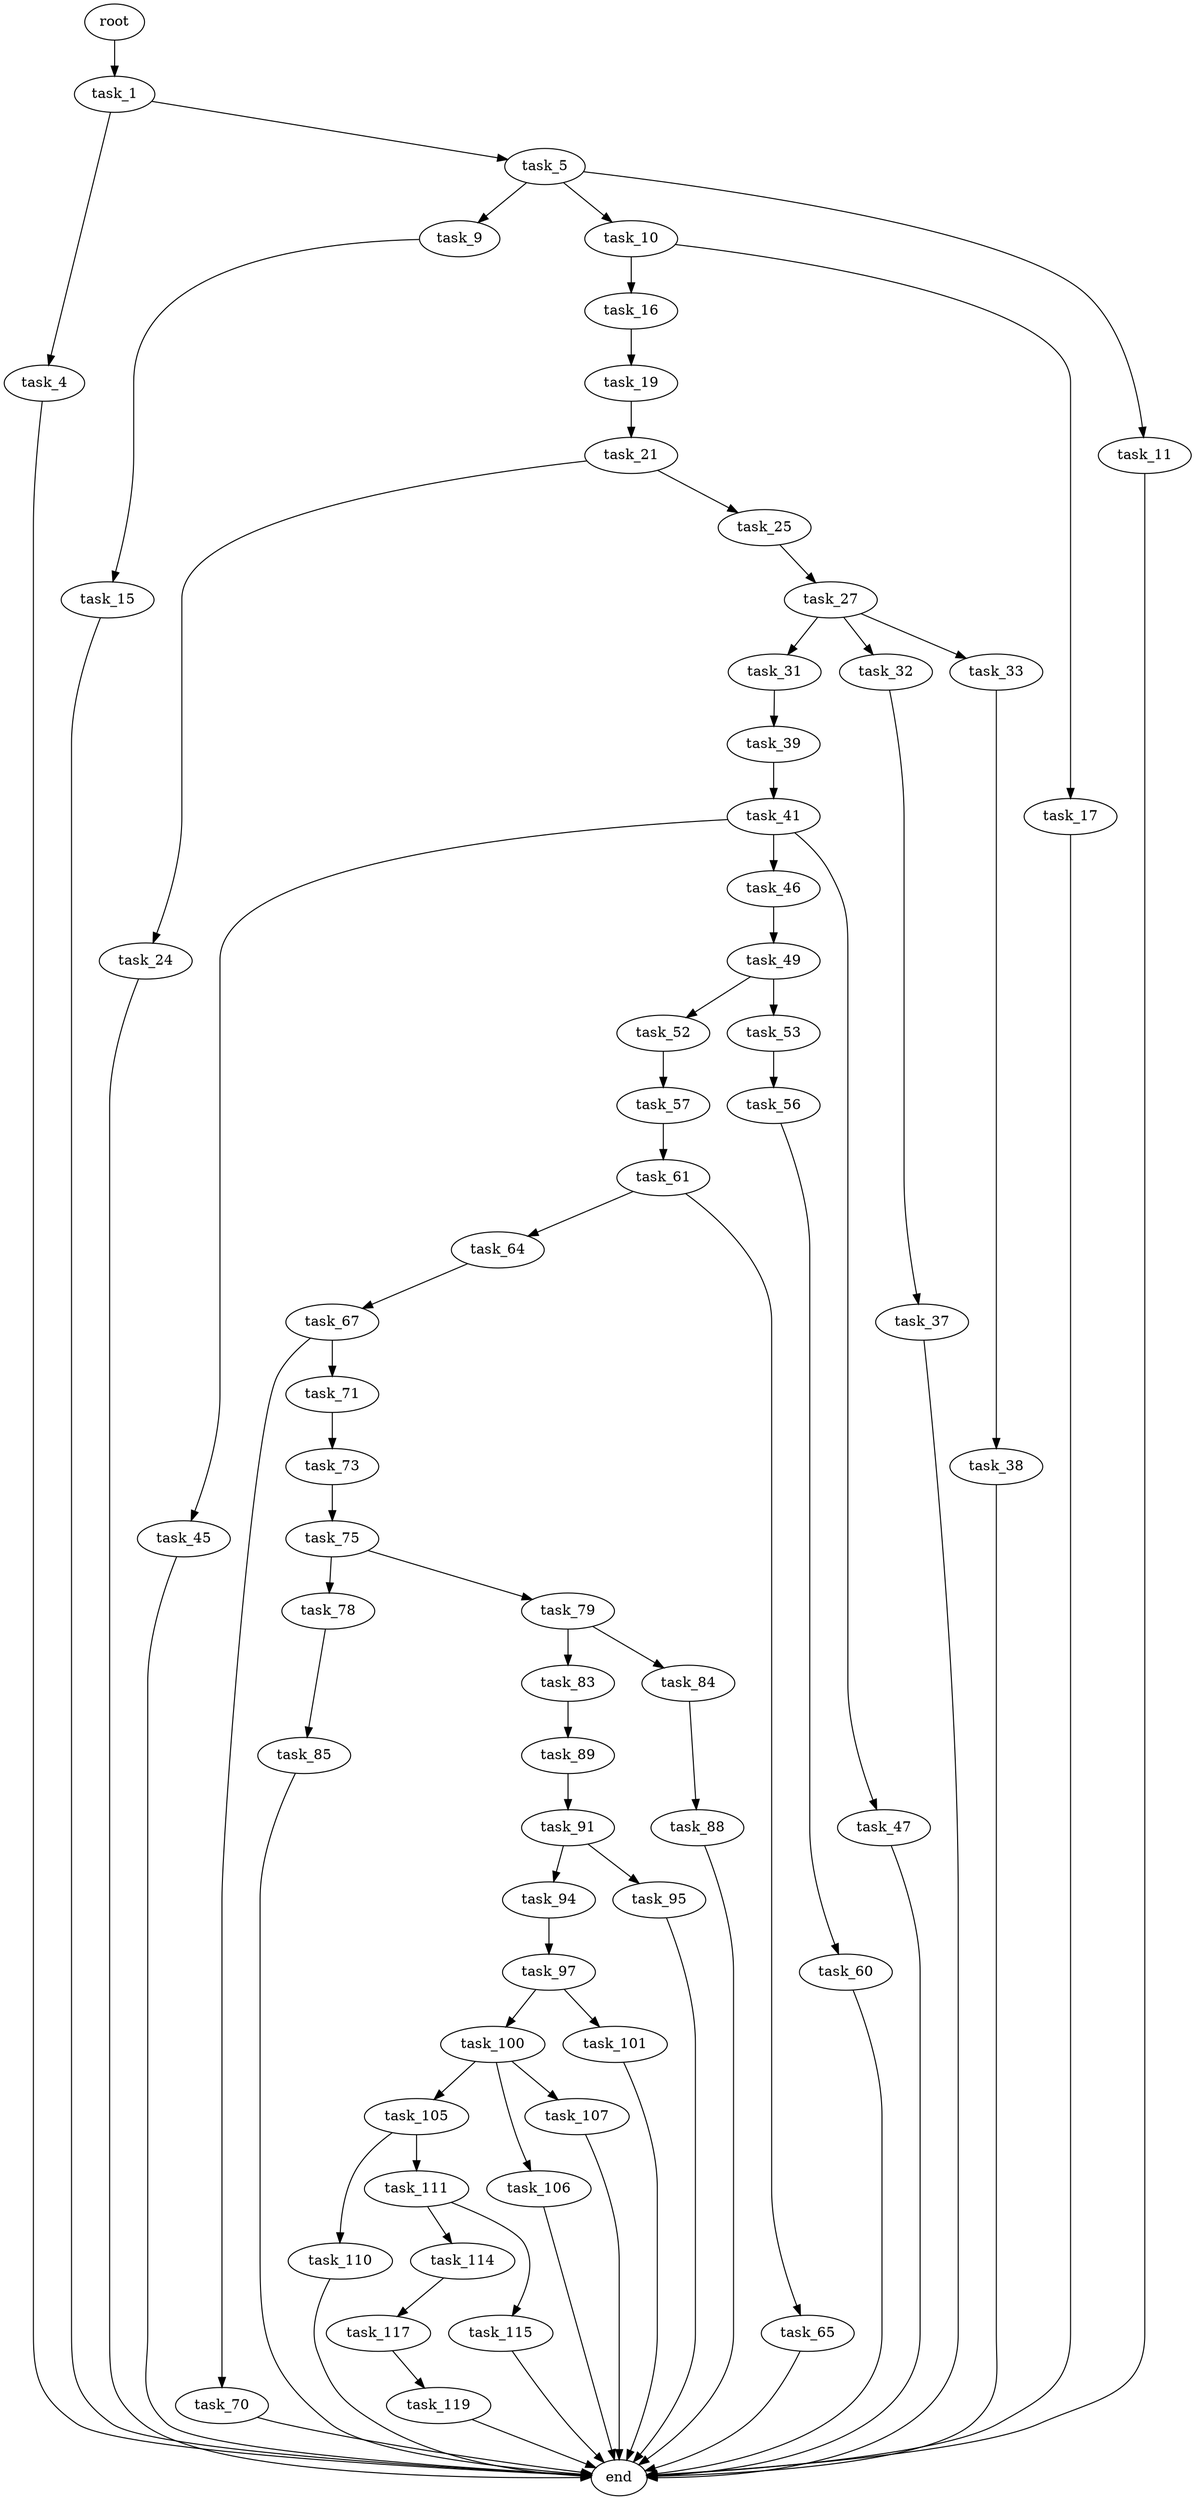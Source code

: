digraph G {
  root [size="0.000000"];
  task_1 [size="231928233984.000000"];
  task_4 [size="7783021894.000000"];
  task_5 [size="653997267796.000000"];
  end [size="0.000000"];
  task_9 [size="467159479417.000000"];
  task_10 [size="36467318022.000000"];
  task_11 [size="23233769000.000000"];
  task_15 [size="1065423146222.000000"];
  task_16 [size="169728180596.000000"];
  task_17 [size="68719476736.000000"];
  task_19 [size="549755813888.000000"];
  task_21 [size="324023286556.000000"];
  task_24 [size="549755813888.000000"];
  task_25 [size="68719476736.000000"];
  task_27 [size="661658411934.000000"];
  task_31 [size="28991029248.000000"];
  task_32 [size="2427190332.000000"];
  task_33 [size="1178062630886.000000"];
  task_39 [size="782757789696.000000"];
  task_37 [size="234306183293.000000"];
  task_38 [size="782757789696.000000"];
  task_41 [size="28991029248.000000"];
  task_45 [size="7357364647.000000"];
  task_46 [size="5819560601.000000"];
  task_47 [size="102320661624.000000"];
  task_49 [size="549755813888.000000"];
  task_52 [size="612739948.000000"];
  task_53 [size="22958543109.000000"];
  task_57 [size="25644050072.000000"];
  task_56 [size="326238983499.000000"];
  task_60 [size="759274912.000000"];
  task_61 [size="368728919357.000000"];
  task_64 [size="10667975274.000000"];
  task_65 [size="782757789696.000000"];
  task_67 [size="477858009498.000000"];
  task_70 [size="1408578156484.000000"];
  task_71 [size="89089720044.000000"];
  task_73 [size="1073741824000.000000"];
  task_75 [size="782757789696.000000"];
  task_78 [size="46147182017.000000"];
  task_79 [size="7427539904.000000"];
  task_85 [size="33892745732.000000"];
  task_83 [size="936352208938.000000"];
  task_84 [size="368293445632.000000"];
  task_89 [size="63961572989.000000"];
  task_88 [size="5415022106.000000"];
  task_91 [size="782757789696.000000"];
  task_94 [size="68719476736.000000"];
  task_95 [size="231928233984.000000"];
  task_97 [size="231928233984.000000"];
  task_100 [size="782757789696.000000"];
  task_101 [size="25884047494.000000"];
  task_105 [size="344781871301.000000"];
  task_106 [size="1073741824000.000000"];
  task_107 [size="531644782805.000000"];
  task_110 [size="5421410468.000000"];
  task_111 [size="68719476736.000000"];
  task_114 [size="10817260912.000000"];
  task_115 [size="549755813888.000000"];
  task_117 [size="431031175285.000000"];
  task_119 [size="1049637199552.000000"];

  root -> task_1 [size="1.000000"];
  task_1 -> task_4 [size="301989888.000000"];
  task_1 -> task_5 [size="301989888.000000"];
  task_4 -> end [size="1.000000"];
  task_5 -> task_9 [size="411041792.000000"];
  task_5 -> task_10 [size="411041792.000000"];
  task_5 -> task_11 [size="411041792.000000"];
  task_9 -> task_15 [size="411041792.000000"];
  task_10 -> task_16 [size="838860800.000000"];
  task_10 -> task_17 [size="838860800.000000"];
  task_11 -> end [size="1.000000"];
  task_15 -> end [size="1.000000"];
  task_16 -> task_19 [size="301989888.000000"];
  task_17 -> end [size="1.000000"];
  task_19 -> task_21 [size="536870912.000000"];
  task_21 -> task_24 [size="209715200.000000"];
  task_21 -> task_25 [size="209715200.000000"];
  task_24 -> end [size="1.000000"];
  task_25 -> task_27 [size="134217728.000000"];
  task_27 -> task_31 [size="411041792.000000"];
  task_27 -> task_32 [size="411041792.000000"];
  task_27 -> task_33 [size="411041792.000000"];
  task_31 -> task_39 [size="75497472.000000"];
  task_32 -> task_37 [size="301989888.000000"];
  task_33 -> task_38 [size="838860800.000000"];
  task_39 -> task_41 [size="679477248.000000"];
  task_37 -> end [size="1.000000"];
  task_38 -> end [size="1.000000"];
  task_41 -> task_45 [size="75497472.000000"];
  task_41 -> task_46 [size="75497472.000000"];
  task_41 -> task_47 [size="75497472.000000"];
  task_45 -> end [size="1.000000"];
  task_46 -> task_49 [size="134217728.000000"];
  task_47 -> end [size="1.000000"];
  task_49 -> task_52 [size="536870912.000000"];
  task_49 -> task_53 [size="536870912.000000"];
  task_52 -> task_57 [size="33554432.000000"];
  task_53 -> task_56 [size="838860800.000000"];
  task_57 -> task_61 [size="536870912.000000"];
  task_56 -> task_60 [size="838860800.000000"];
  task_60 -> end [size="1.000000"];
  task_61 -> task_64 [size="301989888.000000"];
  task_61 -> task_65 [size="301989888.000000"];
  task_64 -> task_67 [size="411041792.000000"];
  task_65 -> end [size="1.000000"];
  task_67 -> task_70 [size="301989888.000000"];
  task_67 -> task_71 [size="301989888.000000"];
  task_70 -> end [size="1.000000"];
  task_71 -> task_73 [size="134217728.000000"];
  task_73 -> task_75 [size="838860800.000000"];
  task_75 -> task_78 [size="679477248.000000"];
  task_75 -> task_79 [size="679477248.000000"];
  task_78 -> task_85 [size="75497472.000000"];
  task_79 -> task_83 [size="209715200.000000"];
  task_79 -> task_84 [size="209715200.000000"];
  task_85 -> end [size="1.000000"];
  task_83 -> task_89 [size="838860800.000000"];
  task_84 -> task_88 [size="411041792.000000"];
  task_89 -> task_91 [size="75497472.000000"];
  task_88 -> end [size="1.000000"];
  task_91 -> task_94 [size="679477248.000000"];
  task_91 -> task_95 [size="679477248.000000"];
  task_94 -> task_97 [size="134217728.000000"];
  task_95 -> end [size="1.000000"];
  task_97 -> task_100 [size="301989888.000000"];
  task_97 -> task_101 [size="301989888.000000"];
  task_100 -> task_105 [size="679477248.000000"];
  task_100 -> task_106 [size="679477248.000000"];
  task_100 -> task_107 [size="679477248.000000"];
  task_101 -> end [size="1.000000"];
  task_105 -> task_110 [size="411041792.000000"];
  task_105 -> task_111 [size="411041792.000000"];
  task_106 -> end [size="1.000000"];
  task_107 -> end [size="1.000000"];
  task_110 -> end [size="1.000000"];
  task_111 -> task_114 [size="134217728.000000"];
  task_111 -> task_115 [size="134217728.000000"];
  task_114 -> task_117 [size="301989888.000000"];
  task_115 -> end [size="1.000000"];
  task_117 -> task_119 [size="679477248.000000"];
  task_119 -> end [size="1.000000"];
}
